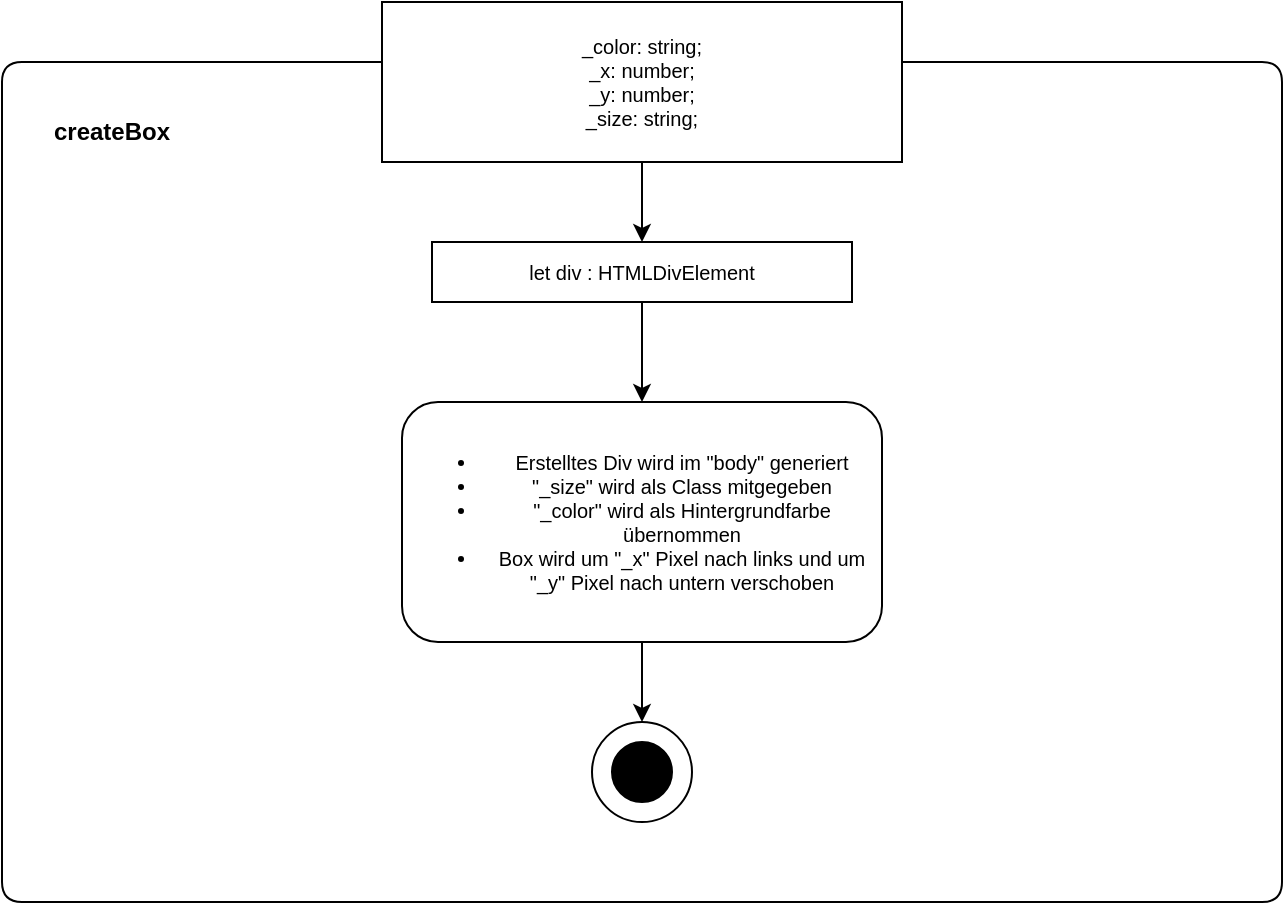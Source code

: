 <mxfile version="14.5.8" type="device"><diagram id="C5RBs43oDa-KdzZeNtuy" name="Page-1"><mxGraphModel dx="1221" dy="645" grid="1" gridSize="10" guides="1" tooltips="1" connect="1" arrows="1" fold="1" page="1" pageScale="1" pageWidth="827" pageHeight="1169" math="0" shadow="0"><root><mxCell id="WIyWlLk6GJQsqaUBKTNV-0"/><mxCell id="WIyWlLk6GJQsqaUBKTNV-1" parent="WIyWlLk6GJQsqaUBKTNV-0"/><mxCell id="FuAYcBgSlrC2xYX4WZa0-0" value="" style="endArrow=none;html=1;exitX=1;exitY=0.375;exitDx=0;exitDy=0;exitPerimeter=0;" edge="1" parent="WIyWlLk6GJQsqaUBKTNV-1" source="FuAYcBgSlrC2xYX4WZa0-1"><mxGeometry width="50" height="50" relative="1" as="geometry"><mxPoint x="500" y="100" as="sourcePoint"/><mxPoint x="270" y="100" as="targetPoint"/><Array as="points"><mxPoint x="720" y="100"/><mxPoint x="720" y="520"/><mxPoint x="80" y="520"/><mxPoint x="80" y="100"/></Array></mxGeometry></mxCell><mxCell id="FuAYcBgSlrC2xYX4WZa0-1" value="_color: string;&lt;br&gt;_x: number;&lt;br&gt;_y: number;&lt;br&gt;_size: string;" style="rounded=0;whiteSpace=wrap;html=1;fontSize=10;" vertex="1" parent="WIyWlLk6GJQsqaUBKTNV-1"><mxGeometry x="270" y="70" width="260" height="80" as="geometry"/></mxCell><mxCell id="FuAYcBgSlrC2xYX4WZa0-2" value="&lt;font style=&quot;font-size: 12px&quot;&gt;&lt;b&gt;createBox&lt;/b&gt;&lt;/font&gt;" style="text;html=1;strokeColor=none;fillColor=none;align=center;verticalAlign=middle;whiteSpace=wrap;rounded=0;fontSize=10;" vertex="1" parent="WIyWlLk6GJQsqaUBKTNV-1"><mxGeometry x="100" y="120" width="70" height="30" as="geometry"/></mxCell><mxCell id="FuAYcBgSlrC2xYX4WZa0-4" value="" style="endArrow=classic;html=1;fontSize=10;exitX=0.5;exitY=1;exitDx=0;exitDy=0;" edge="1" parent="WIyWlLk6GJQsqaUBKTNV-1" source="FuAYcBgSlrC2xYX4WZa0-1"><mxGeometry width="50" height="50" relative="1" as="geometry"><mxPoint x="290" y="290" as="sourcePoint"/><mxPoint x="400" y="190" as="targetPoint"/></mxGeometry></mxCell><mxCell id="FuAYcBgSlrC2xYX4WZa0-5" value="&lt;ul&gt;&lt;li&gt;Erstelltes Div wird im &quot;body&quot; generiert&lt;/li&gt;&lt;li&gt;&quot;_size&quot; wird als Class mitgegeben&lt;/li&gt;&lt;li&gt;&quot;_color&quot; wird als Hintergrundfarbe übernommen&lt;/li&gt;&lt;li&gt;Box wird um &quot;_x&quot; Pixel nach links und um &quot;_y&quot; Pixel nach untern verschoben&lt;/li&gt;&lt;/ul&gt;" style="rounded=1;whiteSpace=wrap;html=1;fontSize=10;" vertex="1" parent="WIyWlLk6GJQsqaUBKTNV-1"><mxGeometry x="280" y="270" width="240" height="120" as="geometry"/></mxCell><mxCell id="FuAYcBgSlrC2xYX4WZa0-6" value="let div : HTMLDivElement" style="rounded=0;whiteSpace=wrap;html=1;fontSize=10;" vertex="1" parent="WIyWlLk6GJQsqaUBKTNV-1"><mxGeometry x="295" y="190" width="210" height="30" as="geometry"/></mxCell><mxCell id="FuAYcBgSlrC2xYX4WZa0-7" value="" style="endArrow=classic;html=1;fontSize=10;exitX=0.5;exitY=1;exitDx=0;exitDy=0;entryX=0.5;entryY=0;entryDx=0;entryDy=0;" edge="1" parent="WIyWlLk6GJQsqaUBKTNV-1" source="FuAYcBgSlrC2xYX4WZa0-6" target="FuAYcBgSlrC2xYX4WZa0-5"><mxGeometry width="50" height="50" relative="1" as="geometry"><mxPoint x="290" y="290" as="sourcePoint"/><mxPoint x="340" y="240" as="targetPoint"/></mxGeometry></mxCell><mxCell id="FuAYcBgSlrC2xYX4WZa0-8" value="" style="endArrow=classic;html=1;fontSize=10;exitX=0.5;exitY=1;exitDx=0;exitDy=0;" edge="1" parent="WIyWlLk6GJQsqaUBKTNV-1" source="FuAYcBgSlrC2xYX4WZa0-5"><mxGeometry width="50" height="50" relative="1" as="geometry"><mxPoint x="290" y="450" as="sourcePoint"/><mxPoint x="400" y="430" as="targetPoint"/></mxGeometry></mxCell><mxCell id="FuAYcBgSlrC2xYX4WZa0-9" value="" style="ellipse;whiteSpace=wrap;html=1;aspect=fixed;fontSize=10;" vertex="1" parent="WIyWlLk6GJQsqaUBKTNV-1"><mxGeometry x="375" y="430" width="50" height="50" as="geometry"/></mxCell><mxCell id="FuAYcBgSlrC2xYX4WZa0-10" value="" style="ellipse;whiteSpace=wrap;html=1;aspect=fixed;fontSize=10;labelBackgroundColor=none;fillColor=#000000;" vertex="1" parent="WIyWlLk6GJQsqaUBKTNV-1"><mxGeometry x="385" y="440" width="30" height="30" as="geometry"/></mxCell></root></mxGraphModel></diagram></mxfile>